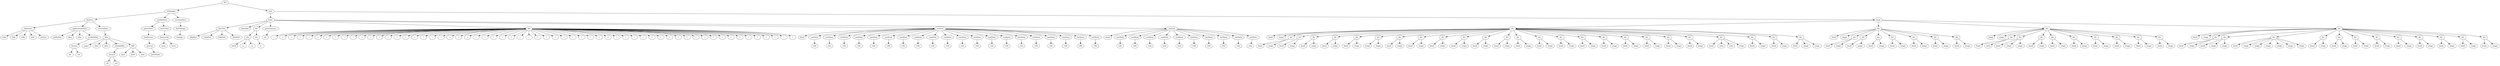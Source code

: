digraph Tree {
	"t0" [label = "TEI"];
	"t1" [label = "teiHeader"];
	"t2" [label = "fileDesc"];
	"t3" [label = "titleStmt"];
	"t4" [label = "title"];
	"t5" [label = "title"];
	"t6" [label = "title"];
	"t7" [label = "title"];
	"t8" [label = "author"];
	"t9" [label = "publicationStmt"];
	"t10" [label = "publisher"];
	"t11" [label = "idno"];
	"t12" [label = "idno"];
	"t13" [label = "availability"];
	"t14" [label = "licence"];
	"t15" [label = "ab"];
	"t16" [label = "ref"];
	"t17" [label = "sourceDesc"];
	"t18" [label = "bibl"];
	"t19" [label = "name"];
	"t20" [label = "idno"];
	"t21" [label = "idno"];
	"t22" [label = "availability"];
	"t23" [label = "licence"];
	"t24" [label = "ab"];
	"t25" [label = "ref"];
	"t26" [label = "bibl"];
	"t27" [label = "date"];
	"t28" [label = "date"];
	"t29" [label = "idno"];
	"t30" [label = "profileDesc"];
	"t31" [label = "particDesc"];
	"t32" [label = "listPerson"];
	"t33" [label = "person"];
	"t34" [label = "persName"];
	"t35" [label = "textClass"];
	"t36" [label = "keywords"];
	"t37" [label = "term"];
	"t38" [label = "term"];
	"t39" [label = "revisionDesc"];
	"t40" [label = "listChange"];
	"t41" [label = "change"];
	"t42" [label = "text"];
	"t43" [label = "front"];
	"t44" [label = "docTitle"];
	"t45" [label = "titlePart"];
	"t46" [label = "titlePart"];
	"t47" [label = "titlePart"];
	"t48" [label = "titlePart"];
	"t49" [label = "docDate"];
	"t50" [label = "div"];
	"t51" [label = "div"];
	"t52" [label = "head"];
	"t53" [label = "p"];
	"t54" [label = "p"];
	"t55" [label = "div"];
	"t56" [label = "p"];
	"t57" [label = "performance"];
	"t58" [label = "ab"];
	"t59" [label = "div"];
	"t60" [label = "l"];
	"t61" [label = "l"];
	"t62" [label = "l"];
	"t63" [label = "l"];
	"t64" [label = "l"];
	"t65" [label = "l"];
	"t66" [label = "l"];
	"t67" [label = "l"];
	"t68" [label = "l"];
	"t69" [label = "l"];
	"t70" [label = "l"];
	"t71" [label = "l"];
	"t72" [label = "l"];
	"t73" [label = "l"];
	"t74" [label = "l"];
	"t75" [label = "l"];
	"t76" [label = "l"];
	"t77" [label = "l"];
	"t78" [label = "l"];
	"t79" [label = "l"];
	"t80" [label = "l"];
	"t81" [label = "l"];
	"t82" [label = "l"];
	"t83" [label = "l"];
	"t84" [label = "l"];
	"t85" [label = "l"];
	"t86" [label = "l"];
	"t87" [label = "l"];
	"t88" [label = "l"];
	"t89" [label = "l"];
	"t90" [label = "l"];
	"t91" [label = "l"];
	"t92" [label = "l"];
	"t93" [label = "l"];
	"t94" [label = "l"];
	"t95" [label = "l"];
	"t96" [label = "l"];
	"t97" [label = "l"];
	"t98" [label = "l"];
	"t99" [label = "l"];
	"t100" [label = "l"];
	"t101" [label = "l"];
	"t102" [label = "l"];
	"t103" [label = "l"];
	"t104" [label = "l"];
	"t105" [label = "l"];
	"t106" [label = "l"];
	"t107" [label = "l"];
	"t108" [label = "l"];
	"t109" [label = "l"];
	"t110" [label = "l"];
	"t111" [label = "l"];
	"t112" [label = "l"];
	"t113" [label = "l"];
	"t114" [label = "l"];
	"t115" [label = "l"];
	"t116" [label = "l"];
	"t117" [label = "l"];
	"t118" [label = "l"];
	"t119" [label = "l"];
	"t120" [label = "castList"];
	"t121" [label = "head"];
	"t122" [label = "castItem"];
	"t123" [label = "role"];
	"t124" [label = "castItem"];
	"t125" [label = "role"];
	"t126" [label = "castItem"];
	"t127" [label = "role"];
	"t128" [label = "castItem"];
	"t129" [label = "role"];
	"t130" [label = "castItem"];
	"t131" [label = "role"];
	"t132" [label = "castItem"];
	"t133" [label = "role"];
	"t134" [label = "castItem"];
	"t135" [label = "role"];
	"t136" [label = "castItem"];
	"t137" [label = "role"];
	"t138" [label = "castItem"];
	"t139" [label = "role"];
	"t140" [label = "castItem"];
	"t141" [label = "role"];
	"t142" [label = "castItem"];
	"t143" [label = "role"];
	"t144" [label = "castItem"];
	"t145" [label = "role"];
	"t146" [label = "castItem"];
	"t147" [label = "role"];
	"t148" [label = "castItem"];
	"t149" [label = "role"];
	"t150" [label = "castItem"];
	"t151" [label = "role"];
	"t152" [label = "castItem"];
	"t153" [label = "role"];
	"t154" [label = "castItem"];
	"t155" [label = "role"];
	"t156" [label = "castItem"];
	"t157" [label = "role"];
	"t158" [label = "castItem"];
	"t159" [label = "role"];
	"t160" [label = "castItem"];
	"t161" [label = "role"];
	"t162" [label = "castList"];
	"t163" [label = "head"];
	"t164" [label = "castItem"];
	"t165" [label = "role"];
	"t166" [label = "castItem"];
	"t167" [label = "role"];
	"t168" [label = "castItem"];
	"t169" [label = "role"];
	"t170" [label = "castItem"];
	"t171" [label = "role"];
	"t172" [label = "castItem"];
	"t173" [label = "role"];
	"t174" [label = "castItem"];
	"t175" [label = "role"];
	"t176" [label = "castItem"];
	"t177" [label = "role"];
	"t178" [label = "castItem"];
	"t179" [label = "role"];
	"t180" [label = "castItem"];
	"t181" [label = "role"];
	"t182" [label = "castItem"];
	"t183" [label = "role"];
	"t184" [label = "body"];
	"t185" [label = "div"];
	"t186" [label = "head"];
	"t187" [label = "stage"];
	"t188" [label = "div"];
	"t189" [label = "head"];
	"t190" [label = "stage"];
	"t191" [label = "div"];
	"t192" [label = "head"];
	"t193" [label = "stage"];
	"t194" [label = "div"];
	"t195" [label = "head"];
	"t196" [label = "stage"];
	"t197" [label = "div"];
	"t198" [label = "head"];
	"t199" [label = "stage"];
	"t200" [label = "div"];
	"t201" [label = "head"];
	"t202" [label = "stage"];
	"t203" [label = "div"];
	"t204" [label = "head"];
	"t205" [label = "stage"];
	"t206" [label = "div"];
	"t207" [label = "head"];
	"t208" [label = "stage"];
	"t209" [label = "div"];
	"t210" [label = "head"];
	"t211" [label = "stage"];
	"t212" [label = "div"];
	"t213" [label = "head"];
	"t214" [label = "stage"];
	"t215" [label = "div"];
	"t216" [label = "head"];
	"t217" [label = "stage"];
	"t218" [label = "div"];
	"t219" [label = "head"];
	"t220" [label = "stage"];
	"t221" [label = "div"];
	"t222" [label = "head"];
	"t223" [label = "stage"];
	"t224" [label = "div"];
	"t225" [label = "head"];
	"t226" [label = "stage"];
	"t227" [label = "div"];
	"t228" [label = "head"];
	"t229" [label = "stage"];
	"t230" [label = "div"];
	"t231" [label = "head"];
	"t232" [label = "stage"];
	"t233" [label = "div"];
	"t234" [label = "head"];
	"t235" [label = "stage"];
	"t236" [label = "div"];
	"t237" [label = "head"];
	"t238" [label = "stage"];
	"t239" [label = "div"];
	"t240" [label = "head"];
	"t241" [label = "stage"];
	"t242" [label = "div"];
	"t243" [label = "head"];
	"t244" [label = "stage"];
	"t245" [label = "div"];
	"t246" [label = "head"];
	"t247" [label = "stage"];
	"t248" [label = "div"];
	"t249" [label = "head"];
	"t250" [label = "stage"];
	"t251" [label = "div"];
	"t252" [label = "head"];
	"t253" [label = "note"];
	"t254" [label = "note"];
	"t255" [label = "stage"];
	"t256" [label = "div"];
	"t257" [label = "head"];
	"t258" [label = "stage"];
	"t259" [label = "div"];
	"t260" [label = "head"];
	"t261" [label = "stage"];
	"t262" [label = "div"];
	"t263" [label = "head"];
	"t264" [label = "stage"];
	"t265" [label = "stage"];
	"t266" [label = "div"];
	"t267" [label = "head"];
	"t268" [label = "stage"];
	"t269" [label = "div"];
	"t270" [label = "head"];
	"t271" [label = "stage"];
	"t272" [label = "div"];
	"t273" [label = "head"];
	"t274" [label = "stage"];
	"t275" [label = "div"];
	"t276" [label = "head"];
	"t277" [label = "stage"];
	"t278" [label = "div"];
	"t279" [label = "head"];
	"t280" [label = "stage"];
	"t281" [label = "div"];
	"t282" [label = "head"];
	"t283" [label = "stage"];
	"t284" [label = "div"];
	"t285" [label = "head"];
	"t286" [label = "stage"];
	"t287" [label = "div"];
	"t288" [label = "head"];
	"t289" [label = "stage"];
	"t290" [label = "div"];
	"t291" [label = "head"];
	"t292" [label = "stage"];
	"t293" [label = "div"];
	"t294" [label = "head"];
	"t295" [label = "note"];
	"t296" [label = "div"];
	"t297" [label = "head"];
	"t298" [label = "stage"];
	"t299" [label = "stage"];
	"t300" [label = "div"];
	"t301" [label = "head"];
	"t302" [label = "stage"];
	"t303" [label = "div"];
	"t304" [label = "head"];
	"t305" [label = "stage"];
	"t306" [label = "div"];
	"t307" [label = "head"];
	"t308" [label = "stage"];
	"t309" [label = "div"];
	"t310" [label = "head"];
	"t311" [label = "stage"];
	"t312" [label = "div"];
	"t313" [label = "head"];
	"t314" [label = "stage"];
	"t315" [label = "div"];
	"t316" [label = "head"];
	"t317" [label = "stage"];
	"t318" [label = "div"];
	"t319" [label = "head"];
	"t320" [label = "stage"];
	"t321" [label = "div"];
	"t322" [label = "head"];
	"t323" [label = "stage"];
	"t324" [label = "div"];
	"t325" [label = "head"];
	"t326" [label = "stage"];
	"t327" [label = "div"];
	"t328" [label = "head"];
	"t329" [label = "stage"];
	"t330" [label = "stage"];
	"t331" [label = "div"];
	"t332" [label = "head"];
	"t333" [label = "stage"];
	"t334" [label = "stage"];
	"t335" [label = "stage"];
	"t336" [label = "stage"];
	"t337" [label = "stage"];
	"t338" [label = "stage"];
	"t339" [label = "div"];
	"t340" [label = "head"];
	"t341" [label = "stage"];
	"t342" [label = "div"];
	"t343" [label = "head"];
	"t344" [label = "stage"];
	"t345" [label = "div"];
	"t346" [label = "head"];
	"t347" [label = "stage"];
	"t348" [label = "div"];
	"t349" [label = "head"];
	"t350" [label = "stage"];
	"t351" [label = "div"];
	"t352" [label = "head"];
	"t353" [label = "stage"];
	"t354" [label = "div"];
	"t355" [label = "head"];
	"t356" [label = "stage"];
	"t357" [label = "div"];
	"t358" [label = "head"];
	"t359" [label = "stage"];
	"t360" [label = "div"];
	"t361" [label = "head"];
	"t362" [label = "stage"];
	"t363" [label = "div"];
	"t364" [label = "head"];
	"t365" [label = "stage"];
	"t0" -> "t1";
	"t1" -> "t2";
	"t2" -> "t3";
	"t3" -> "t4";
	"t3" -> "t5";
	"t3" -> "t6";
	"t3" -> "t7";
	"t3" -> "t8";
	"t2" -> "t9";
	"t9" -> "t10";
	"t9" -> "t11";
	"t9" -> "t12";
	"t9" -> "t13";
	"t13" -> "t14";
	"t14" -> "t15";
	"t14" -> "t16";
	"t2" -> "t17";
	"t17" -> "t18";
	"t18" -> "t19";
	"t18" -> "t20";
	"t18" -> "t21";
	"t18" -> "t22";
	"t22" -> "t23";
	"t23" -> "t24";
	"t23" -> "t25";
	"t18" -> "t26";
	"t26" -> "t27";
	"t26" -> "t28";
	"t26" -> "t29";
	"t1" -> "t30";
	"t30" -> "t31";
	"t31" -> "t32";
	"t32" -> "t33";
	"t33" -> "t34";
	"t30" -> "t35";
	"t35" -> "t36";
	"t36" -> "t37";
	"t36" -> "t38";
	"t1" -> "t39";
	"t39" -> "t40";
	"t40" -> "t41";
	"t0" -> "t42";
	"t42" -> "t43";
	"t43" -> "t44";
	"t44" -> "t45";
	"t44" -> "t46";
	"t44" -> "t47";
	"t44" -> "t48";
	"t43" -> "t49";
	"t43" -> "t50";
	"t50" -> "t51";
	"t51" -> "t52";
	"t51" -> "t53";
	"t51" -> "t54";
	"t50" -> "t55";
	"t55" -> "t56";
	"t43" -> "t57";
	"t57" -> "t58";
	"t43" -> "t59";
	"t59" -> "t60";
	"t59" -> "t61";
	"t59" -> "t62";
	"t59" -> "t63";
	"t59" -> "t64";
	"t59" -> "t65";
	"t59" -> "t66";
	"t59" -> "t67";
	"t59" -> "t68";
	"t59" -> "t69";
	"t59" -> "t70";
	"t59" -> "t71";
	"t59" -> "t72";
	"t59" -> "t73";
	"t59" -> "t74";
	"t59" -> "t75";
	"t59" -> "t76";
	"t59" -> "t77";
	"t59" -> "t78";
	"t59" -> "t79";
	"t59" -> "t80";
	"t59" -> "t81";
	"t59" -> "t82";
	"t59" -> "t83";
	"t59" -> "t84";
	"t59" -> "t85";
	"t59" -> "t86";
	"t59" -> "t87";
	"t59" -> "t88";
	"t59" -> "t89";
	"t59" -> "t90";
	"t59" -> "t91";
	"t59" -> "t92";
	"t59" -> "t93";
	"t59" -> "t94";
	"t59" -> "t95";
	"t59" -> "t96";
	"t59" -> "t97";
	"t59" -> "t98";
	"t59" -> "t99";
	"t59" -> "t100";
	"t59" -> "t101";
	"t59" -> "t102";
	"t59" -> "t103";
	"t59" -> "t104";
	"t59" -> "t105";
	"t59" -> "t106";
	"t59" -> "t107";
	"t59" -> "t108";
	"t59" -> "t109";
	"t59" -> "t110";
	"t59" -> "t111";
	"t59" -> "t112";
	"t59" -> "t113";
	"t59" -> "t114";
	"t59" -> "t115";
	"t59" -> "t116";
	"t59" -> "t117";
	"t59" -> "t118";
	"t59" -> "t119";
	"t43" -> "t120";
	"t120" -> "t121";
	"t120" -> "t122";
	"t122" -> "t123";
	"t120" -> "t124";
	"t124" -> "t125";
	"t120" -> "t126";
	"t126" -> "t127";
	"t120" -> "t128";
	"t128" -> "t129";
	"t120" -> "t130";
	"t130" -> "t131";
	"t120" -> "t132";
	"t132" -> "t133";
	"t120" -> "t134";
	"t134" -> "t135";
	"t120" -> "t136";
	"t136" -> "t137";
	"t120" -> "t138";
	"t138" -> "t139";
	"t120" -> "t140";
	"t140" -> "t141";
	"t120" -> "t142";
	"t142" -> "t143";
	"t120" -> "t144";
	"t144" -> "t145";
	"t120" -> "t146";
	"t146" -> "t147";
	"t120" -> "t148";
	"t148" -> "t149";
	"t120" -> "t150";
	"t150" -> "t151";
	"t120" -> "t152";
	"t152" -> "t153";
	"t120" -> "t154";
	"t154" -> "t155";
	"t120" -> "t156";
	"t156" -> "t157";
	"t120" -> "t158";
	"t158" -> "t159";
	"t120" -> "t160";
	"t160" -> "t161";
	"t43" -> "t162";
	"t162" -> "t163";
	"t162" -> "t164";
	"t164" -> "t165";
	"t162" -> "t166";
	"t166" -> "t167";
	"t162" -> "t168";
	"t168" -> "t169";
	"t162" -> "t170";
	"t170" -> "t171";
	"t162" -> "t172";
	"t172" -> "t173";
	"t162" -> "t174";
	"t174" -> "t175";
	"t162" -> "t176";
	"t176" -> "t177";
	"t162" -> "t178";
	"t178" -> "t179";
	"t162" -> "t180";
	"t180" -> "t181";
	"t162" -> "t182";
	"t182" -> "t183";
	"t42" -> "t184";
	"t184" -> "t185";
	"t185" -> "t186";
	"t185" -> "t187";
	"t185" -> "t188";
	"t188" -> "t189";
	"t188" -> "t190";
	"t185" -> "t191";
	"t191" -> "t192";
	"t191" -> "t193";
	"t185" -> "t194";
	"t194" -> "t195";
	"t194" -> "t196";
	"t185" -> "t197";
	"t197" -> "t198";
	"t197" -> "t199";
	"t185" -> "t200";
	"t200" -> "t201";
	"t200" -> "t202";
	"t185" -> "t203";
	"t203" -> "t204";
	"t203" -> "t205";
	"t185" -> "t206";
	"t206" -> "t207";
	"t206" -> "t208";
	"t185" -> "t209";
	"t209" -> "t210";
	"t209" -> "t211";
	"t185" -> "t212";
	"t212" -> "t213";
	"t212" -> "t214";
	"t185" -> "t215";
	"t215" -> "t216";
	"t215" -> "t217";
	"t185" -> "t218";
	"t218" -> "t219";
	"t218" -> "t220";
	"t185" -> "t221";
	"t221" -> "t222";
	"t221" -> "t223";
	"t185" -> "t224";
	"t224" -> "t225";
	"t224" -> "t226";
	"t185" -> "t227";
	"t227" -> "t228";
	"t227" -> "t229";
	"t185" -> "t230";
	"t230" -> "t231";
	"t230" -> "t232";
	"t185" -> "t233";
	"t233" -> "t234";
	"t233" -> "t235";
	"t185" -> "t236";
	"t236" -> "t237";
	"t236" -> "t238";
	"t185" -> "t239";
	"t239" -> "t240";
	"t239" -> "t241";
	"t185" -> "t242";
	"t242" -> "t243";
	"t242" -> "t244";
	"t185" -> "t245";
	"t245" -> "t246";
	"t245" -> "t247";
	"t185" -> "t248";
	"t248" -> "t249";
	"t248" -> "t250";
	"t185" -> "t251";
	"t251" -> "t252";
	"t251" -> "t253";
	"t251" -> "t254";
	"t251" -> "t255";
	"t185" -> "t256";
	"t256" -> "t257";
	"t256" -> "t258";
	"t185" -> "t259";
	"t259" -> "t260";
	"t259" -> "t261";
	"t185" -> "t262";
	"t262" -> "t263";
	"t262" -> "t264";
	"t262" -> "t265";
	"t184" -> "t266";
	"t266" -> "t267";
	"t266" -> "t268";
	"t266" -> "t269";
	"t269" -> "t270";
	"t269" -> "t271";
	"t266" -> "t272";
	"t272" -> "t273";
	"t272" -> "t274";
	"t266" -> "t275";
	"t275" -> "t276";
	"t275" -> "t277";
	"t266" -> "t278";
	"t278" -> "t279";
	"t278" -> "t280";
	"t266" -> "t281";
	"t281" -> "t282";
	"t281" -> "t283";
	"t266" -> "t284";
	"t284" -> "t285";
	"t284" -> "t286";
	"t266" -> "t287";
	"t287" -> "t288";
	"t287" -> "t289";
	"t184" -> "t290";
	"t290" -> "t291";
	"t290" -> "t292";
	"t290" -> "t293";
	"t293" -> "t294";
	"t293" -> "t295";
	"t290" -> "t296";
	"t296" -> "t297";
	"t296" -> "t298";
	"t296" -> "t299";
	"t290" -> "t300";
	"t300" -> "t301";
	"t300" -> "t302";
	"t290" -> "t303";
	"t303" -> "t304";
	"t303" -> "t305";
	"t290" -> "t306";
	"t306" -> "t307";
	"t306" -> "t308";
	"t290" -> "t309";
	"t309" -> "t310";
	"t309" -> "t311";
	"t290" -> "t312";
	"t312" -> "t313";
	"t312" -> "t314";
	"t290" -> "t315";
	"t315" -> "t316";
	"t315" -> "t317";
	"t290" -> "t318";
	"t318" -> "t319";
	"t318" -> "t320";
	"t184" -> "t321";
	"t321" -> "t322";
	"t321" -> "t323";
	"t321" -> "t324";
	"t324" -> "t325";
	"t324" -> "t326";
	"t321" -> "t327";
	"t327" -> "t328";
	"t327" -> "t329";
	"t327" -> "t330";
	"t321" -> "t331";
	"t331" -> "t332";
	"t331" -> "t333";
	"t331" -> "t334";
	"t331" -> "t335";
	"t331" -> "t336";
	"t331" -> "t337";
	"t331" -> "t338";
	"t321" -> "t339";
	"t339" -> "t340";
	"t339" -> "t341";
	"t321" -> "t342";
	"t342" -> "t343";
	"t342" -> "t344";
	"t321" -> "t345";
	"t345" -> "t346";
	"t345" -> "t347";
	"t321" -> "t348";
	"t348" -> "t349";
	"t348" -> "t350";
	"t321" -> "t351";
	"t351" -> "t352";
	"t351" -> "t353";
	"t321" -> "t354";
	"t354" -> "t355";
	"t354" -> "t356";
	"t321" -> "t357";
	"t357" -> "t358";
	"t357" -> "t359";
	"t321" -> "t360";
	"t360" -> "t361";
	"t360" -> "t362";
	"t321" -> "t363";
	"t363" -> "t364";
	"t363" -> "t365";
}
